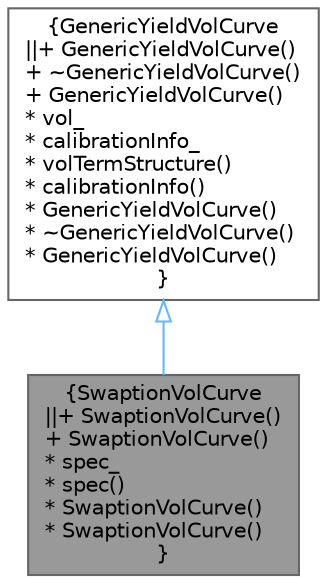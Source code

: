 digraph "SwaptionVolCurve"
{
 // INTERACTIVE_SVG=YES
 // LATEX_PDF_SIZE
  bgcolor="transparent";
  edge [fontname=Helvetica,fontsize=10,labelfontname=Helvetica,labelfontsize=10];
  node [fontname=Helvetica,fontsize=10,shape=box,height=0.2,width=0.4];
  Node1 [label="{SwaptionVolCurve\n||+ SwaptionVolCurve()\l+ SwaptionVolCurve()\l* spec_\l* spec()\l* SwaptionVolCurve()\l* SwaptionVolCurve()\l}",height=0.2,width=0.4,color="gray40", fillcolor="grey60", style="filled", fontcolor="black",tooltip="Wrapper class for building Swaption volatility structures."];
  Node2 -> Node1 [dir="back",color="steelblue1",style="solid",arrowtail="onormal"];
  Node2 [label="{GenericYieldVolCurve\n||+ GenericYieldVolCurve()\l+ ~GenericYieldVolCurve()\l+ GenericYieldVolCurve()\l* vol_\l* calibrationInfo_\l* volTermStructure()\l* calibrationInfo()\l* GenericYieldVolCurve()\l* ~GenericYieldVolCurve()\l* GenericYieldVolCurve()\l}",height=0.2,width=0.4,color="gray40", fillcolor="white", style="filled",URL="$classore_1_1data_1_1_generic_yield_vol_curve.html",tooltip="Wrapper class for building Generic yield volatility structures."];
}
